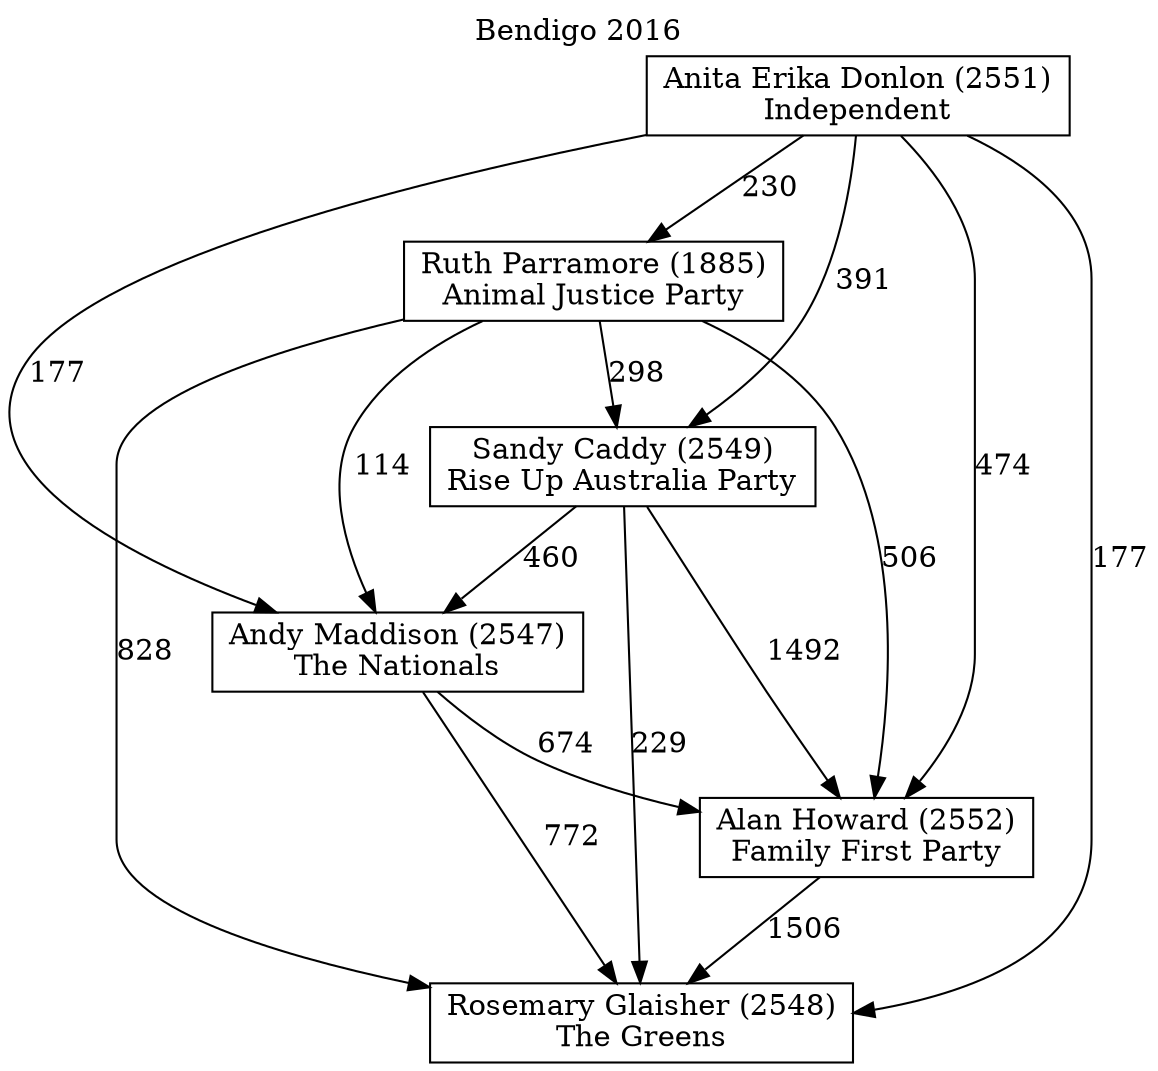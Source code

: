 // House preference flow
digraph "Rosemary Glaisher (2548)_Bendigo_2016" {
	graph [label="Bendigo 2016" labelloc=t mclimit=10]
	node [shape=box]
	"Ruth Parramore (1885)" [label="Ruth Parramore (1885)
Animal Justice Party"]
	"Alan Howard (2552)" [label="Alan Howard (2552)
Family First Party"]
	"Rosemary Glaisher (2548)" [label="Rosemary Glaisher (2548)
The Greens"]
	"Anita Erika Donlon (2551)" [label="Anita Erika Donlon (2551)
Independent"]
	"Sandy Caddy (2549)" [label="Sandy Caddy (2549)
Rise Up Australia Party"]
	"Andy Maddison (2547)" [label="Andy Maddison (2547)
The Nationals"]
	"Ruth Parramore (1885)" -> "Alan Howard (2552)" [label=506]
	"Anita Erika Donlon (2551)" -> "Ruth Parramore (1885)" [label=230]
	"Ruth Parramore (1885)" -> "Andy Maddison (2547)" [label=114]
	"Sandy Caddy (2549)" -> "Andy Maddison (2547)" [label=460]
	"Andy Maddison (2547)" -> "Rosemary Glaisher (2548)" [label=772]
	"Sandy Caddy (2549)" -> "Rosemary Glaisher (2548)" [label=229]
	"Alan Howard (2552)" -> "Rosemary Glaisher (2548)" [label=1506]
	"Anita Erika Donlon (2551)" -> "Sandy Caddy (2549)" [label=391]
	"Anita Erika Donlon (2551)" -> "Rosemary Glaisher (2548)" [label=177]
	"Andy Maddison (2547)" -> "Alan Howard (2552)" [label=674]
	"Sandy Caddy (2549)" -> "Alan Howard (2552)" [label=1492]
	"Anita Erika Donlon (2551)" -> "Alan Howard (2552)" [label=474]
	"Ruth Parramore (1885)" -> "Sandy Caddy (2549)" [label=298]
	"Anita Erika Donlon (2551)" -> "Andy Maddison (2547)" [label=177]
	"Ruth Parramore (1885)" -> "Rosemary Glaisher (2548)" [label=828]
}
